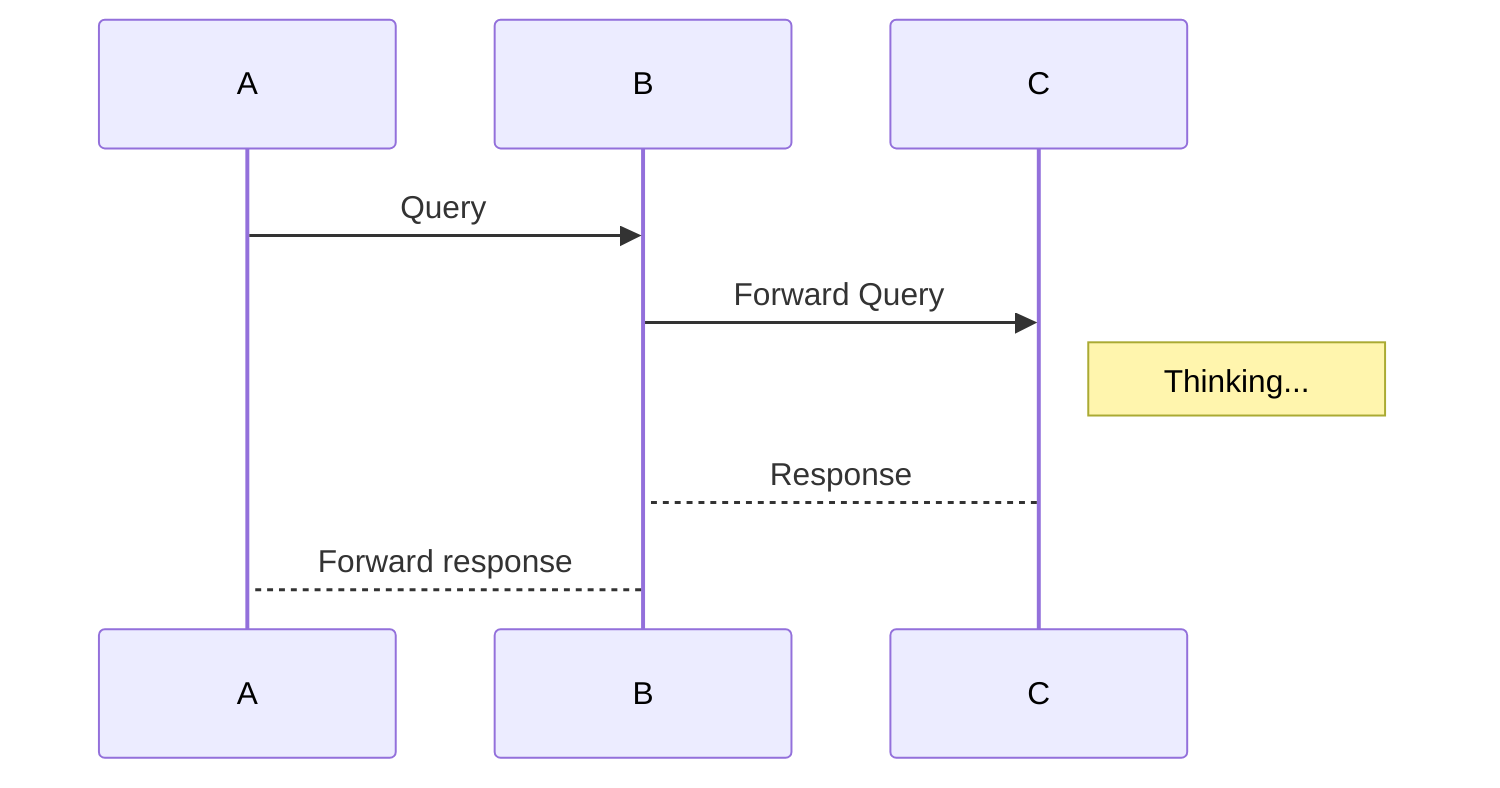 sequenceDiagram
  A->> B: Query
  B->> C: Forward Query
  Note right of C: Thinking...
  C--> B: Response
  B--> A: Forward response